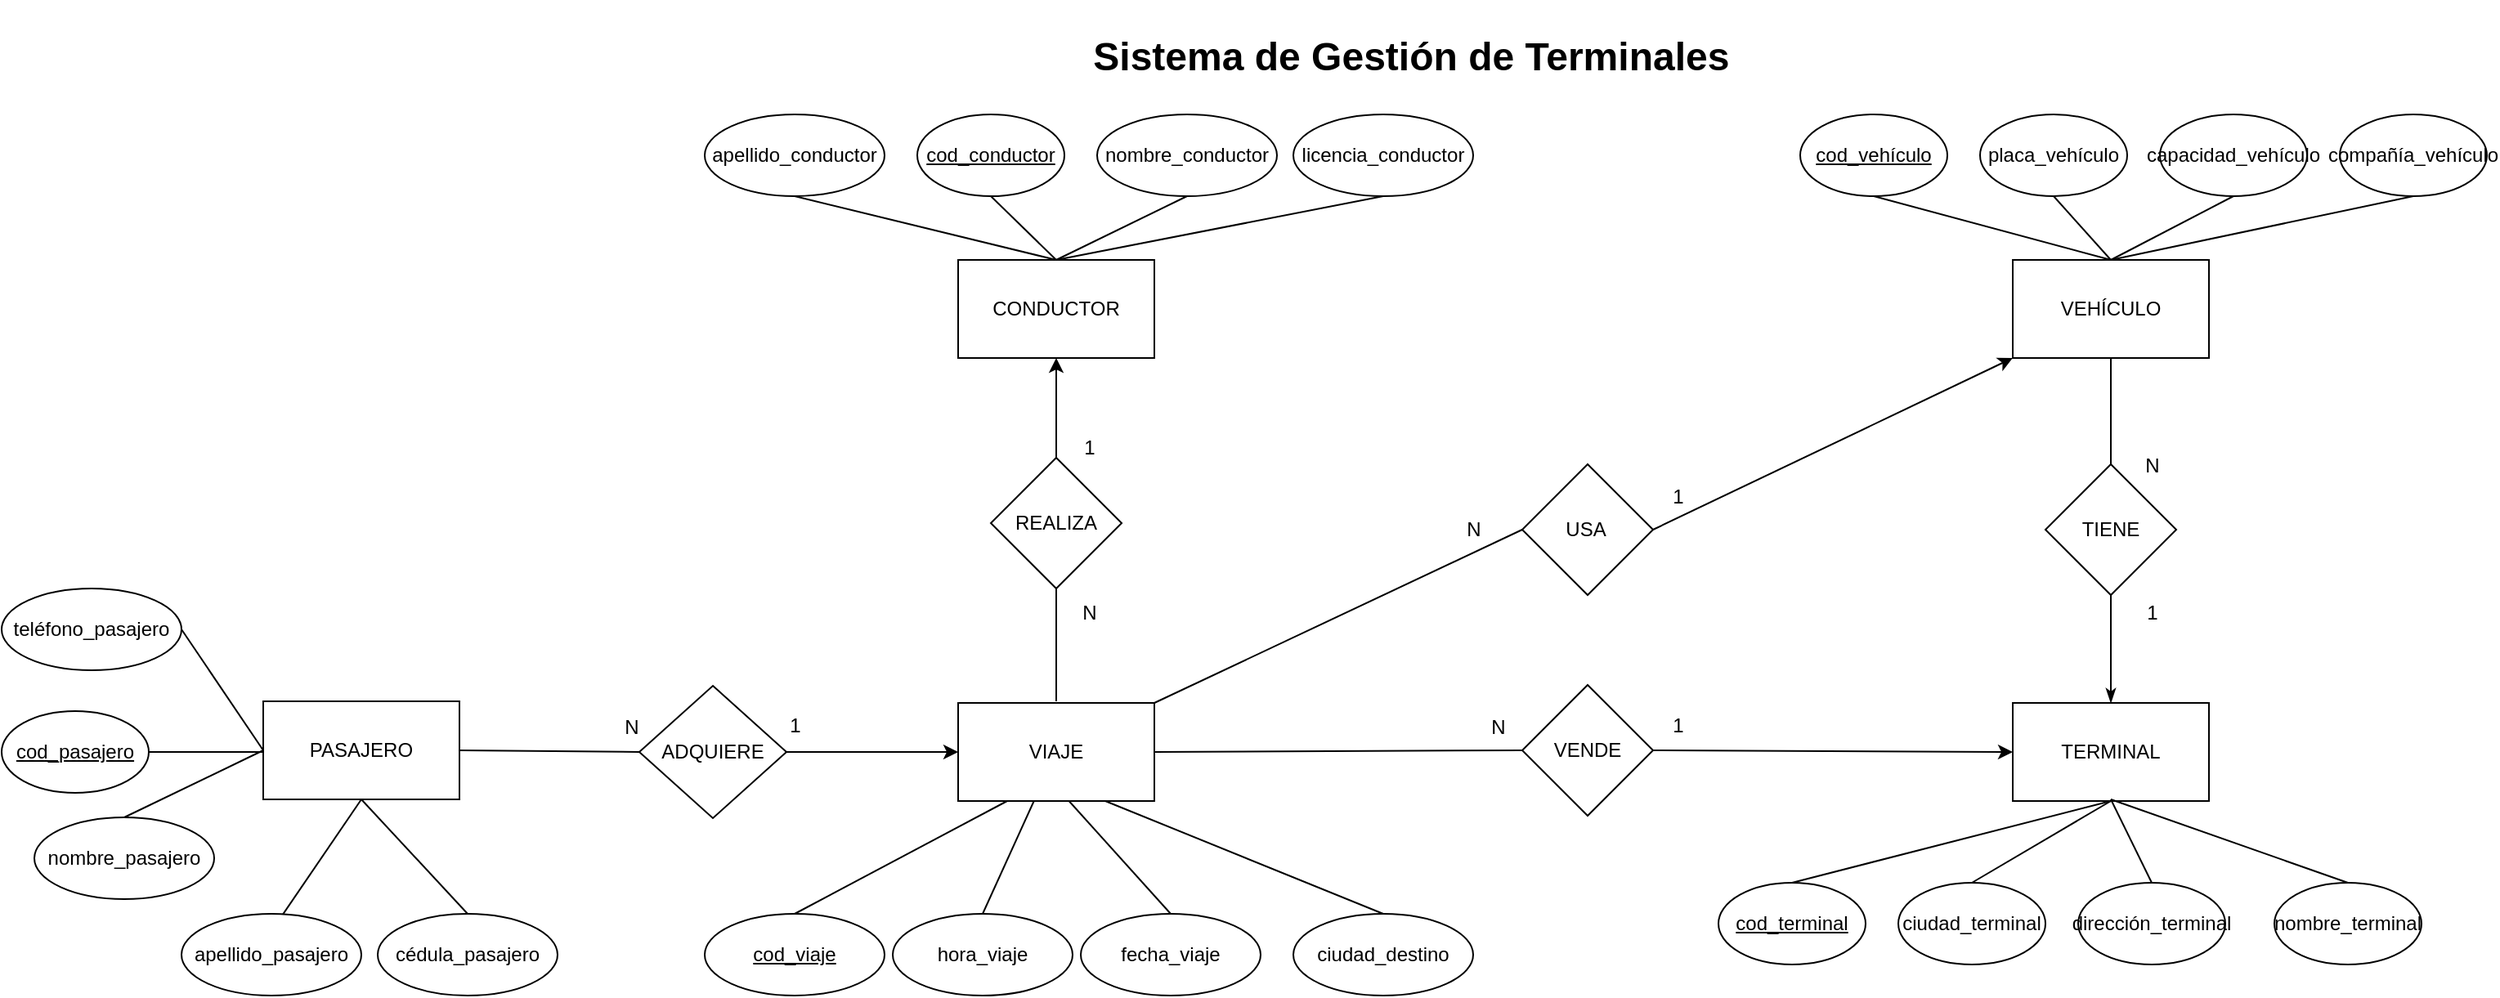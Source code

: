 <mxfile>
    <diagram id="1-Pj-He1f0U3Soml8h6T" name="Page-1">
        <mxGraphModel dx="1229" dy="677" grid="1" gridSize="10" guides="1" tooltips="1" connect="1" arrows="1" fold="1" page="1" pageScale="1" pageWidth="2000" pageHeight="2000" background="none" math="0" shadow="0">
            <root>
                <mxCell id="0"/>
                <mxCell id="1" parent="0"/>
                <mxCell id="3" value="&lt;h1&gt;&lt;b&gt;Sistema de Gestión de Terminales&amp;nbsp;&lt;/b&gt;&lt;/h1&gt;" style="text;html=1;align=center;verticalAlign=middle;resizable=0;points=[];autosize=1;strokeColor=none;fillColor=none;" parent="1" vertex="1">
                    <mxGeometry x="755" y="511" width="420" height="70" as="geometry"/>
                </mxCell>
                <mxCell id="4" value="VEHÍCULO" style="rounded=0;whiteSpace=wrap;html=1;" parent="1" vertex="1">
                    <mxGeometry x="1330" y="670" width="120" height="60" as="geometry"/>
                </mxCell>
                <mxCell id="38" style="edgeStyle=none;html=1;exitX=0.5;exitY=0;exitDx=0;exitDy=0;entryX=0.5;entryY=1;entryDx=0;entryDy=0;endArrow=none;endFill=0;startArrow=classicThin;startFill=1;" parent="1" source="5" target="35" edge="1">
                    <mxGeometry relative="1" as="geometry"/>
                </mxCell>
                <mxCell id="5" value="TERMINAL" style="rounded=0;whiteSpace=wrap;html=1;" parent="1" vertex="1">
                    <mxGeometry x="1330" y="941" width="120" height="60" as="geometry"/>
                </mxCell>
                <mxCell id="158" style="edgeStyle=none;html=1;exitX=0.5;exitY=0;exitDx=0;exitDy=0;entryX=0.5;entryY=1;entryDx=0;entryDy=0;endArrow=none;endFill=0;" parent="1" source="6" target="21" edge="1">
                    <mxGeometry relative="1" as="geometry"/>
                </mxCell>
                <mxCell id="159" style="edgeStyle=none;html=1;exitX=0.5;exitY=0;exitDx=0;exitDy=0;entryX=0.5;entryY=1;entryDx=0;entryDy=0;endArrow=none;endFill=0;" parent="1" source="6" target="17" edge="1">
                    <mxGeometry relative="1" as="geometry"/>
                </mxCell>
                <mxCell id="160" style="edgeStyle=none;html=1;exitX=0.5;exitY=0;exitDx=0;exitDy=0;entryX=0.5;entryY=1;entryDx=0;entryDy=0;endArrow=none;endFill=0;" parent="1" source="6" target="20" edge="1">
                    <mxGeometry relative="1" as="geometry"/>
                </mxCell>
                <mxCell id="161" style="edgeStyle=none;html=1;exitX=0.5;exitY=0;exitDx=0;exitDy=0;entryX=0.5;entryY=1;entryDx=0;entryDy=0;endArrow=none;endFill=0;" parent="1" source="6" target="22" edge="1">
                    <mxGeometry relative="1" as="geometry"/>
                </mxCell>
                <mxCell id="6" value="CONDUCTOR" style="rounded=0;whiteSpace=wrap;html=1;" parent="1" vertex="1">
                    <mxGeometry x="685" y="670" width="120" height="60" as="geometry"/>
                </mxCell>
                <mxCell id="150" style="edgeStyle=none;html=1;exitX=1;exitY=0.5;exitDx=0;exitDy=0;entryX=0;entryY=0.5;entryDx=0;entryDy=0;endArrow=none;endFill=0;" parent="1" source="7" target="149" edge="1">
                    <mxGeometry relative="1" as="geometry"/>
                </mxCell>
                <mxCell id="7" value="VIAJE" style="rounded=0;whiteSpace=wrap;html=1;" parent="1" vertex="1">
                    <mxGeometry x="685" y="941" width="120" height="60" as="geometry"/>
                </mxCell>
                <mxCell id="167" style="edgeStyle=none;html=1;exitX=0.5;exitY=0;exitDx=0;exitDy=0;entryX=0.5;entryY=1;entryDx=0;entryDy=0;endArrow=none;endFill=0;" parent="1" source="10" target="5" edge="1">
                    <mxGeometry relative="1" as="geometry"/>
                </mxCell>
                <mxCell id="10" value="&lt;u&gt;cod_terminal&lt;/u&gt;" style="ellipse;whiteSpace=wrap;html=1;" parent="1" vertex="1">
                    <mxGeometry x="1150" y="1051" width="90" height="50" as="geometry"/>
                </mxCell>
                <mxCell id="170" style="edgeStyle=none;html=1;exitX=0.5;exitY=0;exitDx=0;exitDy=0;endArrow=none;endFill=0;" parent="1" source="11" edge="1">
                    <mxGeometry relative="1" as="geometry">
                        <mxPoint x="1390" y="1000" as="targetPoint"/>
                    </mxGeometry>
                </mxCell>
                <mxCell id="11" value="nombre_terminal" style="ellipse;whiteSpace=wrap;html=1;" parent="1" vertex="1">
                    <mxGeometry x="1490" y="1051" width="90" height="50" as="geometry"/>
                </mxCell>
                <mxCell id="168" style="edgeStyle=none;html=1;exitX=0.5;exitY=0;exitDx=0;exitDy=0;entryX=0.5;entryY=1;entryDx=0;entryDy=0;endArrow=none;endFill=0;" parent="1" source="12" target="5" edge="1">
                    <mxGeometry relative="1" as="geometry"/>
                </mxCell>
                <mxCell id="12" value="ciudad_terminal" style="ellipse;whiteSpace=wrap;html=1;" parent="1" vertex="1">
                    <mxGeometry x="1260" y="1051" width="90" height="50" as="geometry"/>
                </mxCell>
                <mxCell id="169" style="edgeStyle=none;html=1;exitX=0.5;exitY=0;exitDx=0;exitDy=0;endArrow=none;endFill=0;" parent="1" source="13" edge="1">
                    <mxGeometry relative="1" as="geometry">
                        <mxPoint x="1390" y="1000" as="targetPoint"/>
                    </mxGeometry>
                </mxCell>
                <mxCell id="13" value="dirección_terminal" style="ellipse;whiteSpace=wrap;html=1;" parent="1" vertex="1">
                    <mxGeometry x="1370" y="1051" width="90" height="50" as="geometry"/>
                </mxCell>
                <mxCell id="162" style="edgeStyle=none;html=1;exitX=0.5;exitY=1;exitDx=0;exitDy=0;entryX=0.5;entryY=0;entryDx=0;entryDy=0;endArrow=none;endFill=0;" parent="1" source="14" target="4" edge="1">
                    <mxGeometry relative="1" as="geometry"/>
                </mxCell>
                <mxCell id="14" value="&lt;u&gt;cod_vehículo&lt;/u&gt;" style="ellipse;whiteSpace=wrap;html=1;" parent="1" vertex="1">
                    <mxGeometry x="1200" y="581" width="90" height="50" as="geometry"/>
                </mxCell>
                <mxCell id="165" style="edgeStyle=none;html=1;exitX=0.5;exitY=1;exitDx=0;exitDy=0;endArrow=none;endFill=0;" parent="1" source="15" edge="1">
                    <mxGeometry relative="1" as="geometry">
                        <mxPoint x="1390" y="670" as="targetPoint"/>
                    </mxGeometry>
                </mxCell>
                <mxCell id="15" value="placa_vehículo" style="ellipse;whiteSpace=wrap;html=1;" parent="1" vertex="1">
                    <mxGeometry x="1310" y="581" width="90" height="50" as="geometry"/>
                </mxCell>
                <mxCell id="17" value="&lt;u&gt;cod_conductor&lt;/u&gt;" style="ellipse;whiteSpace=wrap;html=1;" parent="1" vertex="1">
                    <mxGeometry x="660" y="581" width="90" height="50" as="geometry"/>
                </mxCell>
                <mxCell id="20" value="nombre_conductor" style="ellipse;whiteSpace=wrap;html=1;" parent="1" vertex="1">
                    <mxGeometry x="770" y="581" width="110" height="50" as="geometry"/>
                </mxCell>
                <mxCell id="21" value="apellido_conductor" style="ellipse;whiteSpace=wrap;html=1;" parent="1" vertex="1">
                    <mxGeometry x="530" y="581" width="110" height="50" as="geometry"/>
                </mxCell>
                <mxCell id="22" value="licencia_conductor&lt;span style=&quot;font-family: monospace; font-size: 0px; text-align: start; text-wrap-mode: nowrap;&quot;&gt;%3CmxGraphModel%3E%3Croot%3E%3CmxCell%20id%3D%220%22%2F%3E%3CmxCell%20id%3D%221%22%20parent%3D%220%22%2F%3E%3CmxCell%20id%3D%222%22%20value%3D%22apellido_conductor%22%20style%3D%22ellipse%3BwhiteSpace%3Dwrap%3Bhtml%3D1%3B%22%20vertex%3D%221%22%20parent%3D%221%22%3E%3CmxGeometry%20x%3D%22630%22%20y%3D%22500%22%20width%3D%22110%22%20height%3D%2250%22%20as%3D%22geometry%22%2F%3E%3C%2FmxCell%3E%3C%2Froot%3E%3C%2FmxGraphModel%3E&lt;/span&gt;" style="ellipse;whiteSpace=wrap;html=1;" parent="1" vertex="1">
                    <mxGeometry x="890" y="581" width="110" height="50" as="geometry"/>
                </mxCell>
                <mxCell id="156" style="edgeStyle=none;html=1;exitX=0.5;exitY=0;exitDx=0;exitDy=0;entryX=0.565;entryY=1;entryDx=0;entryDy=0;endArrow=none;endFill=0;entryPerimeter=0;" parent="1" source="26" target="7" edge="1">
                    <mxGeometry relative="1" as="geometry"/>
                </mxCell>
                <mxCell id="26" value="fecha_viaje" style="ellipse;whiteSpace=wrap;html=1;" parent="1" vertex="1">
                    <mxGeometry x="760" y="1070" width="110" height="50" as="geometry"/>
                </mxCell>
                <mxCell id="157" style="edgeStyle=none;html=1;exitX=0.5;exitY=0;exitDx=0;exitDy=0;entryX=0.75;entryY=1;entryDx=0;entryDy=0;endArrow=none;endFill=0;" parent="1" source="27" target="7" edge="1">
                    <mxGeometry relative="1" as="geometry"/>
                </mxCell>
                <mxCell id="27" value="ciudad_destino" style="ellipse;whiteSpace=wrap;html=1;" parent="1" vertex="1">
                    <mxGeometry x="890" y="1070" width="110" height="50" as="geometry"/>
                </mxCell>
                <mxCell id="107" style="edgeStyle=none;html=1;exitX=0.5;exitY=0;exitDx=0;exitDy=0;entryX=0.5;entryY=1;entryDx=0;entryDy=0;endArrow=none;endFill=0;" parent="1" source="35" target="4" edge="1">
                    <mxGeometry relative="1" as="geometry"/>
                </mxCell>
                <mxCell id="35" value="TIENE" style="rhombus;whiteSpace=wrap;html=1;" parent="1" vertex="1">
                    <mxGeometry x="1350" y="795" width="80" height="80" as="geometry"/>
                </mxCell>
                <mxCell id="143" style="edgeStyle=none;html=1;exitX=0.5;exitY=0;exitDx=0;exitDy=0;entryX=0.5;entryY=1;entryDx=0;entryDy=0;" parent="1" source="45" target="6" edge="1">
                    <mxGeometry relative="1" as="geometry"/>
                </mxCell>
                <mxCell id="144" style="edgeStyle=none;html=1;exitX=0.5;exitY=1;exitDx=0;exitDy=0;endArrow=none;endFill=0;" parent="1" source="45" edge="1">
                    <mxGeometry relative="1" as="geometry">
                        <mxPoint x="745" y="940" as="targetPoint"/>
                    </mxGeometry>
                </mxCell>
                <mxCell id="45" value="REALIZA" style="rhombus;whiteSpace=wrap;html=1;" parent="1" vertex="1">
                    <mxGeometry x="705" y="791" width="80" height="80" as="geometry"/>
                </mxCell>
                <mxCell id="52" style="edgeStyle=none;html=1;exitX=1;exitY=0.5;exitDx=0;exitDy=0;entryX=0;entryY=1;entryDx=0;entryDy=0;endArrow=classic;endFill=1;" parent="1" source="51" target="4" edge="1">
                    <mxGeometry relative="1" as="geometry"/>
                </mxCell>
                <mxCell id="106" style="edgeStyle=none;html=1;exitX=0;exitY=0.5;exitDx=0;exitDy=0;entryX=1;entryY=0;entryDx=0;entryDy=0;endArrow=none;endFill=0;" parent="1" source="51" target="7" edge="1">
                    <mxGeometry relative="1" as="geometry"/>
                </mxCell>
                <mxCell id="51" value="USA&lt;span style=&quot;white-space: pre;&quot;&gt;&#x9;&lt;/span&gt;" style="rhombus;whiteSpace=wrap;html=1;" parent="1" vertex="1">
                    <mxGeometry x="1030" y="795" width="80" height="80" as="geometry"/>
                </mxCell>
                <mxCell id="155" style="edgeStyle=none;html=1;exitX=0.5;exitY=0;exitDx=0;exitDy=0;entryX=0.25;entryY=1;entryDx=0;entryDy=0;endArrow=none;endFill=0;" parent="1" source="79" target="7" edge="1">
                    <mxGeometry relative="1" as="geometry"/>
                </mxCell>
                <mxCell id="79" value="&lt;u&gt;cod_viaje&lt;/u&gt;" style="ellipse;whiteSpace=wrap;html=1;" parent="1" vertex="1">
                    <mxGeometry x="530" y="1070" width="110" height="50" as="geometry"/>
                </mxCell>
                <mxCell id="82" value="1" style="text;html=1;align=center;verticalAlign=middle;resizable=0;points=[];autosize=1;strokeColor=none;fillColor=none;" parent="1" vertex="1">
                    <mxGeometry x="1400" y="871" width="30" height="30" as="geometry"/>
                </mxCell>
                <mxCell id="83" value="N" style="text;html=1;align=center;verticalAlign=middle;resizable=0;points=[];autosize=1;strokeColor=none;fillColor=none;" parent="1" vertex="1">
                    <mxGeometry x="1400" y="781" width="30" height="30" as="geometry"/>
                </mxCell>
                <mxCell id="88" value="1" style="text;html=1;align=center;verticalAlign=middle;resizable=0;points=[];autosize=1;strokeColor=none;fillColor=none;" parent="1" vertex="1">
                    <mxGeometry x="570" y="940" width="30" height="30" as="geometry"/>
                </mxCell>
                <mxCell id="101" value="PASAJERO" style="rounded=0;whiteSpace=wrap;html=1;" parent="1" vertex="1">
                    <mxGeometry x="260" y="940" width="120" height="60" as="geometry"/>
                </mxCell>
                <mxCell id="139" style="edgeStyle=none;html=1;exitX=0;exitY=0.5;exitDx=0;exitDy=0;entryX=1;entryY=0.5;entryDx=0;entryDy=0;endArrow=none;endFill=0;" parent="1" source="102" target="101" edge="1">
                    <mxGeometry relative="1" as="geometry"/>
                </mxCell>
                <mxCell id="102" value="ADQUIERE" style="rhombus;whiteSpace=wrap;html=1;" parent="1" vertex="1">
                    <mxGeometry x="490" y="930.5" width="90" height="81" as="geometry"/>
                </mxCell>
                <mxCell id="108" style="edgeStyle=none;html=1;exitX=0;exitY=0.5;exitDx=0;exitDy=0;entryX=1;entryY=0.5;entryDx=0;entryDy=0;endArrow=none;endFill=0;startArrow=classic;startFill=1;" parent="1" source="7" target="102" edge="1">
                    <mxGeometry relative="1" as="geometry">
                        <mxPoint x="570" y="790" as="sourcePoint"/>
                        <mxPoint x="360" y="790" as="targetPoint"/>
                    </mxGeometry>
                </mxCell>
                <mxCell id="110" value="N" style="text;html=1;align=center;verticalAlign=middle;resizable=0;points=[];autosize=1;strokeColor=none;fillColor=none;" parent="1" vertex="1">
                    <mxGeometry x="470" y="941" width="30" height="30" as="geometry"/>
                </mxCell>
                <mxCell id="111" value="&lt;u&gt;cod_pasajero&lt;/u&gt;" style="ellipse;whiteSpace=wrap;html=1;" parent="1" vertex="1">
                    <mxGeometry x="100" y="946" width="90" height="50" as="geometry"/>
                </mxCell>
                <mxCell id="112" value="nombre_pasajero" style="ellipse;whiteSpace=wrap;html=1;" parent="1" vertex="1">
                    <mxGeometry x="120" y="1011" width="110" height="50" as="geometry"/>
                </mxCell>
                <mxCell id="114" value="apellido_pasajero" style="ellipse;whiteSpace=wrap;html=1;" parent="1" vertex="1">
                    <mxGeometry x="210" y="1070" width="110" height="50" as="geometry"/>
                </mxCell>
                <mxCell id="115" value="cédula_pasajero" style="ellipse;whiteSpace=wrap;html=1;" parent="1" vertex="1">
                    <mxGeometry x="330" y="1070" width="110" height="50" as="geometry"/>
                </mxCell>
                <mxCell id="117" style="edgeStyle=none;html=1;exitX=0.564;exitY=0.006;exitDx=0;exitDy=0;endArrow=none;endFill=0;exitPerimeter=0;entryX=0.5;entryY=1;entryDx=0;entryDy=0;" parent="1" source="114" target="101" edge="1">
                    <mxGeometry relative="1" as="geometry">
                        <mxPoint x="270" y="1061" as="sourcePoint"/>
                        <mxPoint x="298" y="1010" as="targetPoint"/>
                    </mxGeometry>
                </mxCell>
                <mxCell id="118" style="edgeStyle=none;html=1;exitX=0.5;exitY=0;exitDx=0;exitDy=0;endArrow=none;endFill=0;entryX=0.5;entryY=1;entryDx=0;entryDy=0;" parent="1" source="115" target="101" edge="1">
                    <mxGeometry relative="1" as="geometry">
                        <mxPoint x="282" y="1080" as="sourcePoint"/>
                        <mxPoint x="330" y="1010" as="targetPoint"/>
                    </mxGeometry>
                </mxCell>
                <mxCell id="119" style="edgeStyle=none;html=1;exitX=0.5;exitY=0;exitDx=0;exitDy=0;entryX=0;entryY=0.5;entryDx=0;entryDy=0;endArrow=none;endFill=0;" parent="1" source="112" target="101" edge="1">
                    <mxGeometry relative="1" as="geometry">
                        <mxPoint x="292" y="1090" as="sourcePoint"/>
                        <mxPoint x="340" y="1021" as="targetPoint"/>
                    </mxGeometry>
                </mxCell>
                <mxCell id="120" style="edgeStyle=none;html=1;exitX=1;exitY=0.5;exitDx=0;exitDy=0;entryX=0.5;entryY=1;entryDx=0;entryDy=0;endArrow=none;endFill=0;" parent="1" source="111" edge="1">
                    <mxGeometry relative="1" as="geometry">
                        <mxPoint x="212" y="1040" as="sourcePoint"/>
                        <mxPoint x="260" y="971" as="targetPoint"/>
                    </mxGeometry>
                </mxCell>
                <mxCell id="130" value="1" style="text;html=1;align=center;verticalAlign=middle;resizable=0;points=[];autosize=1;strokeColor=none;fillColor=none;" parent="1" vertex="1">
                    <mxGeometry x="1110" y="800" width="30" height="30" as="geometry"/>
                </mxCell>
                <mxCell id="131" value="N" style="text;html=1;align=center;verticalAlign=middle;resizable=0;points=[];autosize=1;strokeColor=none;fillColor=none;" parent="1" vertex="1">
                    <mxGeometry x="985" y="820" width="30" height="30" as="geometry"/>
                </mxCell>
                <mxCell id="164" style="edgeStyle=none;html=1;exitX=0.5;exitY=1;exitDx=0;exitDy=0;entryX=0.5;entryY=0;entryDx=0;entryDy=0;endArrow=none;endFill=0;" parent="1" source="132" target="4" edge="1">
                    <mxGeometry relative="1" as="geometry"/>
                </mxCell>
                <mxCell id="132" value="capacidad_vehículo" style="ellipse;whiteSpace=wrap;html=1;" parent="1" vertex="1">
                    <mxGeometry x="1420" y="581" width="90" height="50" as="geometry"/>
                </mxCell>
                <mxCell id="166" style="edgeStyle=none;html=1;exitX=0.5;exitY=1;exitDx=0;exitDy=0;entryX=0.5;entryY=0;entryDx=0;entryDy=0;endArrow=none;endFill=0;" parent="1" source="134" target="4" edge="1">
                    <mxGeometry relative="1" as="geometry"/>
                </mxCell>
                <mxCell id="134" value="compañía_vehículo" style="ellipse;whiteSpace=wrap;html=1;" parent="1" vertex="1">
                    <mxGeometry x="1530" y="581" width="90" height="50" as="geometry"/>
                </mxCell>
                <mxCell id="138" style="edgeStyle=none;html=1;exitX=1;exitY=0.5;exitDx=0;exitDy=0;startArrow=none;startFill=0;endArrow=none;endFill=0;" parent="1" source="137" edge="1">
                    <mxGeometry relative="1" as="geometry">
                        <mxPoint x="260" y="970" as="targetPoint"/>
                    </mxGeometry>
                </mxCell>
                <mxCell id="137" value="teléfono_pasajero" style="ellipse;whiteSpace=wrap;html=1;" parent="1" vertex="1">
                    <mxGeometry x="100" y="871" width="110" height="50" as="geometry"/>
                </mxCell>
                <mxCell id="145" value="N" style="text;html=1;align=center;verticalAlign=middle;resizable=0;points=[];autosize=1;strokeColor=none;fillColor=none;" parent="1" vertex="1">
                    <mxGeometry x="750" y="871" width="30" height="30" as="geometry"/>
                </mxCell>
                <mxCell id="146" value="1" style="text;html=1;align=center;verticalAlign=middle;resizable=0;points=[];autosize=1;strokeColor=none;fillColor=none;" parent="1" vertex="1">
                    <mxGeometry x="750" y="770" width="30" height="30" as="geometry"/>
                </mxCell>
                <mxCell id="151" style="edgeStyle=none;html=1;exitX=1;exitY=0.5;exitDx=0;exitDy=0;entryX=0;entryY=0.5;entryDx=0;entryDy=0;" parent="1" source="149" target="5" edge="1">
                    <mxGeometry relative="1" as="geometry"/>
                </mxCell>
                <mxCell id="149" value="VENDE" style="rhombus;whiteSpace=wrap;html=1;" parent="1" vertex="1">
                    <mxGeometry x="1030" y="930" width="80" height="80" as="geometry"/>
                </mxCell>
                <mxCell id="152" value="N" style="text;html=1;align=center;verticalAlign=middle;resizable=0;points=[];autosize=1;strokeColor=none;fillColor=none;" parent="1" vertex="1">
                    <mxGeometry x="1000" y="941" width="30" height="30" as="geometry"/>
                </mxCell>
                <mxCell id="153" value="1" style="text;html=1;align=center;verticalAlign=middle;resizable=0;points=[];autosize=1;strokeColor=none;fillColor=none;" parent="1" vertex="1">
                    <mxGeometry x="1110" y="940" width="30" height="30" as="geometry"/>
                </mxCell>
                <mxCell id="173" style="edgeStyle=none;html=1;exitX=0.5;exitY=0;exitDx=0;exitDy=0;endArrow=none;endFill=0;" parent="1" source="172" edge="1" target="7">
                    <mxGeometry relative="1" as="geometry">
                        <mxPoint x="740" y="1000" as="targetPoint"/>
                    </mxGeometry>
                </mxCell>
                <mxCell id="172" value="hora_viaje" style="ellipse;whiteSpace=wrap;html=1;" parent="1" vertex="1">
                    <mxGeometry x="645" y="1070" width="110" height="50" as="geometry"/>
                </mxCell>
            </root>
        </mxGraphModel>
    </diagram>
</mxfile>